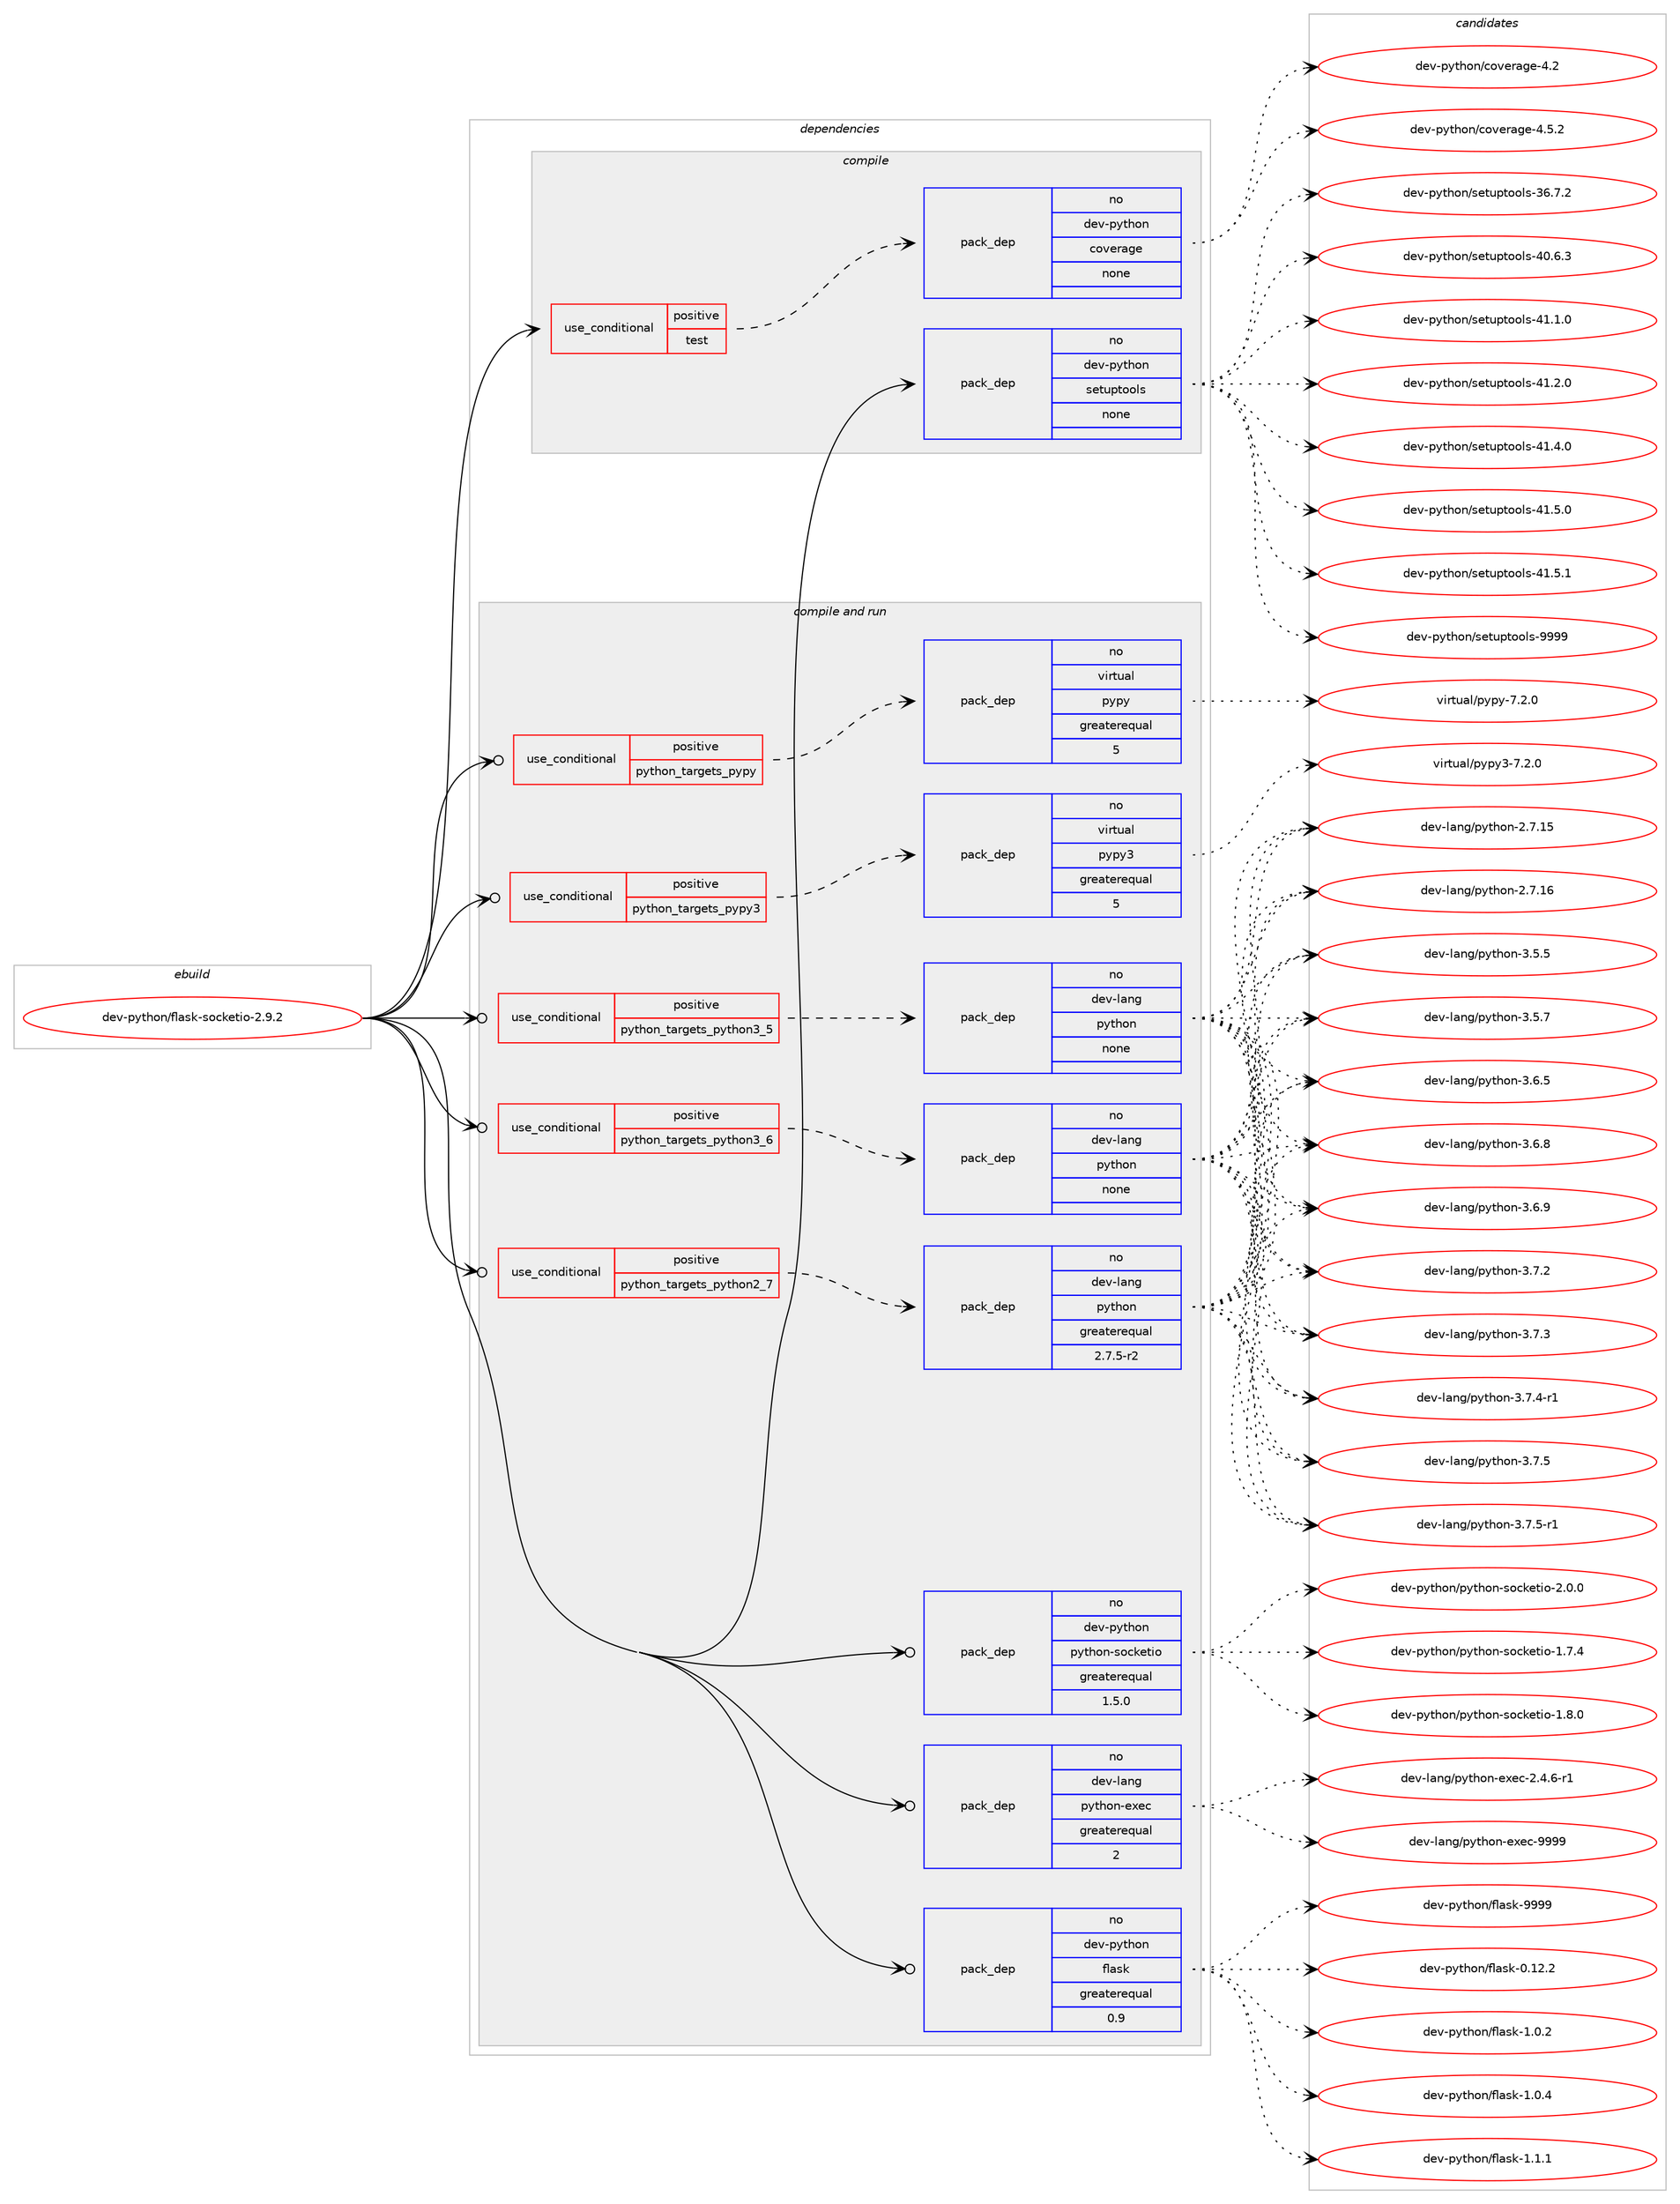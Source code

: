 digraph prolog {

# *************
# Graph options
# *************

newrank=true;
concentrate=true;
compound=true;
graph [rankdir=LR,fontname=Helvetica,fontsize=10,ranksep=1.5];#, ranksep=2.5, nodesep=0.2];
edge  [arrowhead=vee];
node  [fontname=Helvetica,fontsize=10];

# **********
# The ebuild
# **********

subgraph cluster_leftcol {
color=gray;
rank=same;
label=<<i>ebuild</i>>;
id [label="dev-python/flask-socketio-2.9.2", color=red, width=4, href="../dev-python/flask-socketio-2.9.2.svg"];
}

# ****************
# The dependencies
# ****************

subgraph cluster_midcol {
color=gray;
label=<<i>dependencies</i>>;
subgraph cluster_compile {
fillcolor="#eeeeee";
style=filled;
label=<<i>compile</i>>;
subgraph cond139620 {
dependency605433 [label=<<TABLE BORDER="0" CELLBORDER="1" CELLSPACING="0" CELLPADDING="4"><TR><TD ROWSPAN="3" CELLPADDING="10">use_conditional</TD></TR><TR><TD>positive</TD></TR><TR><TD>test</TD></TR></TABLE>>, shape=none, color=red];
subgraph pack454016 {
dependency605434 [label=<<TABLE BORDER="0" CELLBORDER="1" CELLSPACING="0" CELLPADDING="4" WIDTH="220"><TR><TD ROWSPAN="6" CELLPADDING="30">pack_dep</TD></TR><TR><TD WIDTH="110">no</TD></TR><TR><TD>dev-python</TD></TR><TR><TD>coverage</TD></TR><TR><TD>none</TD></TR><TR><TD></TD></TR></TABLE>>, shape=none, color=blue];
}
dependency605433:e -> dependency605434:w [weight=20,style="dashed",arrowhead="vee"];
}
id:e -> dependency605433:w [weight=20,style="solid",arrowhead="vee"];
subgraph pack454017 {
dependency605435 [label=<<TABLE BORDER="0" CELLBORDER="1" CELLSPACING="0" CELLPADDING="4" WIDTH="220"><TR><TD ROWSPAN="6" CELLPADDING="30">pack_dep</TD></TR><TR><TD WIDTH="110">no</TD></TR><TR><TD>dev-python</TD></TR><TR><TD>setuptools</TD></TR><TR><TD>none</TD></TR><TR><TD></TD></TR></TABLE>>, shape=none, color=blue];
}
id:e -> dependency605435:w [weight=20,style="solid",arrowhead="vee"];
}
subgraph cluster_compileandrun {
fillcolor="#eeeeee";
style=filled;
label=<<i>compile and run</i>>;
subgraph cond139621 {
dependency605436 [label=<<TABLE BORDER="0" CELLBORDER="1" CELLSPACING="0" CELLPADDING="4"><TR><TD ROWSPAN="3" CELLPADDING="10">use_conditional</TD></TR><TR><TD>positive</TD></TR><TR><TD>python_targets_pypy</TD></TR></TABLE>>, shape=none, color=red];
subgraph pack454018 {
dependency605437 [label=<<TABLE BORDER="0" CELLBORDER="1" CELLSPACING="0" CELLPADDING="4" WIDTH="220"><TR><TD ROWSPAN="6" CELLPADDING="30">pack_dep</TD></TR><TR><TD WIDTH="110">no</TD></TR><TR><TD>virtual</TD></TR><TR><TD>pypy</TD></TR><TR><TD>greaterequal</TD></TR><TR><TD>5</TD></TR></TABLE>>, shape=none, color=blue];
}
dependency605436:e -> dependency605437:w [weight=20,style="dashed",arrowhead="vee"];
}
id:e -> dependency605436:w [weight=20,style="solid",arrowhead="odotvee"];
subgraph cond139622 {
dependency605438 [label=<<TABLE BORDER="0" CELLBORDER="1" CELLSPACING="0" CELLPADDING="4"><TR><TD ROWSPAN="3" CELLPADDING="10">use_conditional</TD></TR><TR><TD>positive</TD></TR><TR><TD>python_targets_pypy3</TD></TR></TABLE>>, shape=none, color=red];
subgraph pack454019 {
dependency605439 [label=<<TABLE BORDER="0" CELLBORDER="1" CELLSPACING="0" CELLPADDING="4" WIDTH="220"><TR><TD ROWSPAN="6" CELLPADDING="30">pack_dep</TD></TR><TR><TD WIDTH="110">no</TD></TR><TR><TD>virtual</TD></TR><TR><TD>pypy3</TD></TR><TR><TD>greaterequal</TD></TR><TR><TD>5</TD></TR></TABLE>>, shape=none, color=blue];
}
dependency605438:e -> dependency605439:w [weight=20,style="dashed",arrowhead="vee"];
}
id:e -> dependency605438:w [weight=20,style="solid",arrowhead="odotvee"];
subgraph cond139623 {
dependency605440 [label=<<TABLE BORDER="0" CELLBORDER="1" CELLSPACING="0" CELLPADDING="4"><TR><TD ROWSPAN="3" CELLPADDING="10">use_conditional</TD></TR><TR><TD>positive</TD></TR><TR><TD>python_targets_python2_7</TD></TR></TABLE>>, shape=none, color=red];
subgraph pack454020 {
dependency605441 [label=<<TABLE BORDER="0" CELLBORDER="1" CELLSPACING="0" CELLPADDING="4" WIDTH="220"><TR><TD ROWSPAN="6" CELLPADDING="30">pack_dep</TD></TR><TR><TD WIDTH="110">no</TD></TR><TR><TD>dev-lang</TD></TR><TR><TD>python</TD></TR><TR><TD>greaterequal</TD></TR><TR><TD>2.7.5-r2</TD></TR></TABLE>>, shape=none, color=blue];
}
dependency605440:e -> dependency605441:w [weight=20,style="dashed",arrowhead="vee"];
}
id:e -> dependency605440:w [weight=20,style="solid",arrowhead="odotvee"];
subgraph cond139624 {
dependency605442 [label=<<TABLE BORDER="0" CELLBORDER="1" CELLSPACING="0" CELLPADDING="4"><TR><TD ROWSPAN="3" CELLPADDING="10">use_conditional</TD></TR><TR><TD>positive</TD></TR><TR><TD>python_targets_python3_5</TD></TR></TABLE>>, shape=none, color=red];
subgraph pack454021 {
dependency605443 [label=<<TABLE BORDER="0" CELLBORDER="1" CELLSPACING="0" CELLPADDING="4" WIDTH="220"><TR><TD ROWSPAN="6" CELLPADDING="30">pack_dep</TD></TR><TR><TD WIDTH="110">no</TD></TR><TR><TD>dev-lang</TD></TR><TR><TD>python</TD></TR><TR><TD>none</TD></TR><TR><TD></TD></TR></TABLE>>, shape=none, color=blue];
}
dependency605442:e -> dependency605443:w [weight=20,style="dashed",arrowhead="vee"];
}
id:e -> dependency605442:w [weight=20,style="solid",arrowhead="odotvee"];
subgraph cond139625 {
dependency605444 [label=<<TABLE BORDER="0" CELLBORDER="1" CELLSPACING="0" CELLPADDING="4"><TR><TD ROWSPAN="3" CELLPADDING="10">use_conditional</TD></TR><TR><TD>positive</TD></TR><TR><TD>python_targets_python3_6</TD></TR></TABLE>>, shape=none, color=red];
subgraph pack454022 {
dependency605445 [label=<<TABLE BORDER="0" CELLBORDER="1" CELLSPACING="0" CELLPADDING="4" WIDTH="220"><TR><TD ROWSPAN="6" CELLPADDING="30">pack_dep</TD></TR><TR><TD WIDTH="110">no</TD></TR><TR><TD>dev-lang</TD></TR><TR><TD>python</TD></TR><TR><TD>none</TD></TR><TR><TD></TD></TR></TABLE>>, shape=none, color=blue];
}
dependency605444:e -> dependency605445:w [weight=20,style="dashed",arrowhead="vee"];
}
id:e -> dependency605444:w [weight=20,style="solid",arrowhead="odotvee"];
subgraph pack454023 {
dependency605446 [label=<<TABLE BORDER="0" CELLBORDER="1" CELLSPACING="0" CELLPADDING="4" WIDTH="220"><TR><TD ROWSPAN="6" CELLPADDING="30">pack_dep</TD></TR><TR><TD WIDTH="110">no</TD></TR><TR><TD>dev-lang</TD></TR><TR><TD>python-exec</TD></TR><TR><TD>greaterequal</TD></TR><TR><TD>2</TD></TR></TABLE>>, shape=none, color=blue];
}
id:e -> dependency605446:w [weight=20,style="solid",arrowhead="odotvee"];
subgraph pack454024 {
dependency605447 [label=<<TABLE BORDER="0" CELLBORDER="1" CELLSPACING="0" CELLPADDING="4" WIDTH="220"><TR><TD ROWSPAN="6" CELLPADDING="30">pack_dep</TD></TR><TR><TD WIDTH="110">no</TD></TR><TR><TD>dev-python</TD></TR><TR><TD>flask</TD></TR><TR><TD>greaterequal</TD></TR><TR><TD>0.9</TD></TR></TABLE>>, shape=none, color=blue];
}
id:e -> dependency605447:w [weight=20,style="solid",arrowhead="odotvee"];
subgraph pack454025 {
dependency605448 [label=<<TABLE BORDER="0" CELLBORDER="1" CELLSPACING="0" CELLPADDING="4" WIDTH="220"><TR><TD ROWSPAN="6" CELLPADDING="30">pack_dep</TD></TR><TR><TD WIDTH="110">no</TD></TR><TR><TD>dev-python</TD></TR><TR><TD>python-socketio</TD></TR><TR><TD>greaterequal</TD></TR><TR><TD>1.5.0</TD></TR></TABLE>>, shape=none, color=blue];
}
id:e -> dependency605448:w [weight=20,style="solid",arrowhead="odotvee"];
}
subgraph cluster_run {
fillcolor="#eeeeee";
style=filled;
label=<<i>run</i>>;
}
}

# **************
# The candidates
# **************

subgraph cluster_choices {
rank=same;
color=gray;
label=<<i>candidates</i>>;

subgraph choice454016 {
color=black;
nodesep=1;
choice1001011184511212111610411111047991111181011149710310145524650 [label="dev-python/coverage-4.2", color=red, width=4,href="../dev-python/coverage-4.2.svg"];
choice10010111845112121116104111110479911111810111497103101455246534650 [label="dev-python/coverage-4.5.2", color=red, width=4,href="../dev-python/coverage-4.5.2.svg"];
dependency605434:e -> choice1001011184511212111610411111047991111181011149710310145524650:w [style=dotted,weight="100"];
dependency605434:e -> choice10010111845112121116104111110479911111810111497103101455246534650:w [style=dotted,weight="100"];
}
subgraph choice454017 {
color=black;
nodesep=1;
choice100101118451121211161041111104711510111611711211611111110811545515446554650 [label="dev-python/setuptools-36.7.2", color=red, width=4,href="../dev-python/setuptools-36.7.2.svg"];
choice100101118451121211161041111104711510111611711211611111110811545524846544651 [label="dev-python/setuptools-40.6.3", color=red, width=4,href="../dev-python/setuptools-40.6.3.svg"];
choice100101118451121211161041111104711510111611711211611111110811545524946494648 [label="dev-python/setuptools-41.1.0", color=red, width=4,href="../dev-python/setuptools-41.1.0.svg"];
choice100101118451121211161041111104711510111611711211611111110811545524946504648 [label="dev-python/setuptools-41.2.0", color=red, width=4,href="../dev-python/setuptools-41.2.0.svg"];
choice100101118451121211161041111104711510111611711211611111110811545524946524648 [label="dev-python/setuptools-41.4.0", color=red, width=4,href="../dev-python/setuptools-41.4.0.svg"];
choice100101118451121211161041111104711510111611711211611111110811545524946534648 [label="dev-python/setuptools-41.5.0", color=red, width=4,href="../dev-python/setuptools-41.5.0.svg"];
choice100101118451121211161041111104711510111611711211611111110811545524946534649 [label="dev-python/setuptools-41.5.1", color=red, width=4,href="../dev-python/setuptools-41.5.1.svg"];
choice10010111845112121116104111110471151011161171121161111111081154557575757 [label="dev-python/setuptools-9999", color=red, width=4,href="../dev-python/setuptools-9999.svg"];
dependency605435:e -> choice100101118451121211161041111104711510111611711211611111110811545515446554650:w [style=dotted,weight="100"];
dependency605435:e -> choice100101118451121211161041111104711510111611711211611111110811545524846544651:w [style=dotted,weight="100"];
dependency605435:e -> choice100101118451121211161041111104711510111611711211611111110811545524946494648:w [style=dotted,weight="100"];
dependency605435:e -> choice100101118451121211161041111104711510111611711211611111110811545524946504648:w [style=dotted,weight="100"];
dependency605435:e -> choice100101118451121211161041111104711510111611711211611111110811545524946524648:w [style=dotted,weight="100"];
dependency605435:e -> choice100101118451121211161041111104711510111611711211611111110811545524946534648:w [style=dotted,weight="100"];
dependency605435:e -> choice100101118451121211161041111104711510111611711211611111110811545524946534649:w [style=dotted,weight="100"];
dependency605435:e -> choice10010111845112121116104111110471151011161171121161111111081154557575757:w [style=dotted,weight="100"];
}
subgraph choice454018 {
color=black;
nodesep=1;
choice1181051141161179710847112121112121455546504648 [label="virtual/pypy-7.2.0", color=red, width=4,href="../virtual/pypy-7.2.0.svg"];
dependency605437:e -> choice1181051141161179710847112121112121455546504648:w [style=dotted,weight="100"];
}
subgraph choice454019 {
color=black;
nodesep=1;
choice118105114116117971084711212111212151455546504648 [label="virtual/pypy3-7.2.0", color=red, width=4,href="../virtual/pypy3-7.2.0.svg"];
dependency605439:e -> choice118105114116117971084711212111212151455546504648:w [style=dotted,weight="100"];
}
subgraph choice454020 {
color=black;
nodesep=1;
choice10010111845108971101034711212111610411111045504655464953 [label="dev-lang/python-2.7.15", color=red, width=4,href="../dev-lang/python-2.7.15.svg"];
choice10010111845108971101034711212111610411111045504655464954 [label="dev-lang/python-2.7.16", color=red, width=4,href="../dev-lang/python-2.7.16.svg"];
choice100101118451089711010347112121116104111110455146534653 [label="dev-lang/python-3.5.5", color=red, width=4,href="../dev-lang/python-3.5.5.svg"];
choice100101118451089711010347112121116104111110455146534655 [label="dev-lang/python-3.5.7", color=red, width=4,href="../dev-lang/python-3.5.7.svg"];
choice100101118451089711010347112121116104111110455146544653 [label="dev-lang/python-3.6.5", color=red, width=4,href="../dev-lang/python-3.6.5.svg"];
choice100101118451089711010347112121116104111110455146544656 [label="dev-lang/python-3.6.8", color=red, width=4,href="../dev-lang/python-3.6.8.svg"];
choice100101118451089711010347112121116104111110455146544657 [label="dev-lang/python-3.6.9", color=red, width=4,href="../dev-lang/python-3.6.9.svg"];
choice100101118451089711010347112121116104111110455146554650 [label="dev-lang/python-3.7.2", color=red, width=4,href="../dev-lang/python-3.7.2.svg"];
choice100101118451089711010347112121116104111110455146554651 [label="dev-lang/python-3.7.3", color=red, width=4,href="../dev-lang/python-3.7.3.svg"];
choice1001011184510897110103471121211161041111104551465546524511449 [label="dev-lang/python-3.7.4-r1", color=red, width=4,href="../dev-lang/python-3.7.4-r1.svg"];
choice100101118451089711010347112121116104111110455146554653 [label="dev-lang/python-3.7.5", color=red, width=4,href="../dev-lang/python-3.7.5.svg"];
choice1001011184510897110103471121211161041111104551465546534511449 [label="dev-lang/python-3.7.5-r1", color=red, width=4,href="../dev-lang/python-3.7.5-r1.svg"];
dependency605441:e -> choice10010111845108971101034711212111610411111045504655464953:w [style=dotted,weight="100"];
dependency605441:e -> choice10010111845108971101034711212111610411111045504655464954:w [style=dotted,weight="100"];
dependency605441:e -> choice100101118451089711010347112121116104111110455146534653:w [style=dotted,weight="100"];
dependency605441:e -> choice100101118451089711010347112121116104111110455146534655:w [style=dotted,weight="100"];
dependency605441:e -> choice100101118451089711010347112121116104111110455146544653:w [style=dotted,weight="100"];
dependency605441:e -> choice100101118451089711010347112121116104111110455146544656:w [style=dotted,weight="100"];
dependency605441:e -> choice100101118451089711010347112121116104111110455146544657:w [style=dotted,weight="100"];
dependency605441:e -> choice100101118451089711010347112121116104111110455146554650:w [style=dotted,weight="100"];
dependency605441:e -> choice100101118451089711010347112121116104111110455146554651:w [style=dotted,weight="100"];
dependency605441:e -> choice1001011184510897110103471121211161041111104551465546524511449:w [style=dotted,weight="100"];
dependency605441:e -> choice100101118451089711010347112121116104111110455146554653:w [style=dotted,weight="100"];
dependency605441:e -> choice1001011184510897110103471121211161041111104551465546534511449:w [style=dotted,weight="100"];
}
subgraph choice454021 {
color=black;
nodesep=1;
choice10010111845108971101034711212111610411111045504655464953 [label="dev-lang/python-2.7.15", color=red, width=4,href="../dev-lang/python-2.7.15.svg"];
choice10010111845108971101034711212111610411111045504655464954 [label="dev-lang/python-2.7.16", color=red, width=4,href="../dev-lang/python-2.7.16.svg"];
choice100101118451089711010347112121116104111110455146534653 [label="dev-lang/python-3.5.5", color=red, width=4,href="../dev-lang/python-3.5.5.svg"];
choice100101118451089711010347112121116104111110455146534655 [label="dev-lang/python-3.5.7", color=red, width=4,href="../dev-lang/python-3.5.7.svg"];
choice100101118451089711010347112121116104111110455146544653 [label="dev-lang/python-3.6.5", color=red, width=4,href="../dev-lang/python-3.6.5.svg"];
choice100101118451089711010347112121116104111110455146544656 [label="dev-lang/python-3.6.8", color=red, width=4,href="../dev-lang/python-3.6.8.svg"];
choice100101118451089711010347112121116104111110455146544657 [label="dev-lang/python-3.6.9", color=red, width=4,href="../dev-lang/python-3.6.9.svg"];
choice100101118451089711010347112121116104111110455146554650 [label="dev-lang/python-3.7.2", color=red, width=4,href="../dev-lang/python-3.7.2.svg"];
choice100101118451089711010347112121116104111110455146554651 [label="dev-lang/python-3.7.3", color=red, width=4,href="../dev-lang/python-3.7.3.svg"];
choice1001011184510897110103471121211161041111104551465546524511449 [label="dev-lang/python-3.7.4-r1", color=red, width=4,href="../dev-lang/python-3.7.4-r1.svg"];
choice100101118451089711010347112121116104111110455146554653 [label="dev-lang/python-3.7.5", color=red, width=4,href="../dev-lang/python-3.7.5.svg"];
choice1001011184510897110103471121211161041111104551465546534511449 [label="dev-lang/python-3.7.5-r1", color=red, width=4,href="../dev-lang/python-3.7.5-r1.svg"];
dependency605443:e -> choice10010111845108971101034711212111610411111045504655464953:w [style=dotted,weight="100"];
dependency605443:e -> choice10010111845108971101034711212111610411111045504655464954:w [style=dotted,weight="100"];
dependency605443:e -> choice100101118451089711010347112121116104111110455146534653:w [style=dotted,weight="100"];
dependency605443:e -> choice100101118451089711010347112121116104111110455146534655:w [style=dotted,weight="100"];
dependency605443:e -> choice100101118451089711010347112121116104111110455146544653:w [style=dotted,weight="100"];
dependency605443:e -> choice100101118451089711010347112121116104111110455146544656:w [style=dotted,weight="100"];
dependency605443:e -> choice100101118451089711010347112121116104111110455146544657:w [style=dotted,weight="100"];
dependency605443:e -> choice100101118451089711010347112121116104111110455146554650:w [style=dotted,weight="100"];
dependency605443:e -> choice100101118451089711010347112121116104111110455146554651:w [style=dotted,weight="100"];
dependency605443:e -> choice1001011184510897110103471121211161041111104551465546524511449:w [style=dotted,weight="100"];
dependency605443:e -> choice100101118451089711010347112121116104111110455146554653:w [style=dotted,weight="100"];
dependency605443:e -> choice1001011184510897110103471121211161041111104551465546534511449:w [style=dotted,weight="100"];
}
subgraph choice454022 {
color=black;
nodesep=1;
choice10010111845108971101034711212111610411111045504655464953 [label="dev-lang/python-2.7.15", color=red, width=4,href="../dev-lang/python-2.7.15.svg"];
choice10010111845108971101034711212111610411111045504655464954 [label="dev-lang/python-2.7.16", color=red, width=4,href="../dev-lang/python-2.7.16.svg"];
choice100101118451089711010347112121116104111110455146534653 [label="dev-lang/python-3.5.5", color=red, width=4,href="../dev-lang/python-3.5.5.svg"];
choice100101118451089711010347112121116104111110455146534655 [label="dev-lang/python-3.5.7", color=red, width=4,href="../dev-lang/python-3.5.7.svg"];
choice100101118451089711010347112121116104111110455146544653 [label="dev-lang/python-3.6.5", color=red, width=4,href="../dev-lang/python-3.6.5.svg"];
choice100101118451089711010347112121116104111110455146544656 [label="dev-lang/python-3.6.8", color=red, width=4,href="../dev-lang/python-3.6.8.svg"];
choice100101118451089711010347112121116104111110455146544657 [label="dev-lang/python-3.6.9", color=red, width=4,href="../dev-lang/python-3.6.9.svg"];
choice100101118451089711010347112121116104111110455146554650 [label="dev-lang/python-3.7.2", color=red, width=4,href="../dev-lang/python-3.7.2.svg"];
choice100101118451089711010347112121116104111110455146554651 [label="dev-lang/python-3.7.3", color=red, width=4,href="../dev-lang/python-3.7.3.svg"];
choice1001011184510897110103471121211161041111104551465546524511449 [label="dev-lang/python-3.7.4-r1", color=red, width=4,href="../dev-lang/python-3.7.4-r1.svg"];
choice100101118451089711010347112121116104111110455146554653 [label="dev-lang/python-3.7.5", color=red, width=4,href="../dev-lang/python-3.7.5.svg"];
choice1001011184510897110103471121211161041111104551465546534511449 [label="dev-lang/python-3.7.5-r1", color=red, width=4,href="../dev-lang/python-3.7.5-r1.svg"];
dependency605445:e -> choice10010111845108971101034711212111610411111045504655464953:w [style=dotted,weight="100"];
dependency605445:e -> choice10010111845108971101034711212111610411111045504655464954:w [style=dotted,weight="100"];
dependency605445:e -> choice100101118451089711010347112121116104111110455146534653:w [style=dotted,weight="100"];
dependency605445:e -> choice100101118451089711010347112121116104111110455146534655:w [style=dotted,weight="100"];
dependency605445:e -> choice100101118451089711010347112121116104111110455146544653:w [style=dotted,weight="100"];
dependency605445:e -> choice100101118451089711010347112121116104111110455146544656:w [style=dotted,weight="100"];
dependency605445:e -> choice100101118451089711010347112121116104111110455146544657:w [style=dotted,weight="100"];
dependency605445:e -> choice100101118451089711010347112121116104111110455146554650:w [style=dotted,weight="100"];
dependency605445:e -> choice100101118451089711010347112121116104111110455146554651:w [style=dotted,weight="100"];
dependency605445:e -> choice1001011184510897110103471121211161041111104551465546524511449:w [style=dotted,weight="100"];
dependency605445:e -> choice100101118451089711010347112121116104111110455146554653:w [style=dotted,weight="100"];
dependency605445:e -> choice1001011184510897110103471121211161041111104551465546534511449:w [style=dotted,weight="100"];
}
subgraph choice454023 {
color=black;
nodesep=1;
choice10010111845108971101034711212111610411111045101120101994550465246544511449 [label="dev-lang/python-exec-2.4.6-r1", color=red, width=4,href="../dev-lang/python-exec-2.4.6-r1.svg"];
choice10010111845108971101034711212111610411111045101120101994557575757 [label="dev-lang/python-exec-9999", color=red, width=4,href="../dev-lang/python-exec-9999.svg"];
dependency605446:e -> choice10010111845108971101034711212111610411111045101120101994550465246544511449:w [style=dotted,weight="100"];
dependency605446:e -> choice10010111845108971101034711212111610411111045101120101994557575757:w [style=dotted,weight="100"];
}
subgraph choice454024 {
color=black;
nodesep=1;
choice10010111845112121116104111110471021089711510745484649504650 [label="dev-python/flask-0.12.2", color=red, width=4,href="../dev-python/flask-0.12.2.svg"];
choice100101118451121211161041111104710210897115107454946484650 [label="dev-python/flask-1.0.2", color=red, width=4,href="../dev-python/flask-1.0.2.svg"];
choice100101118451121211161041111104710210897115107454946484652 [label="dev-python/flask-1.0.4", color=red, width=4,href="../dev-python/flask-1.0.4.svg"];
choice100101118451121211161041111104710210897115107454946494649 [label="dev-python/flask-1.1.1", color=red, width=4,href="../dev-python/flask-1.1.1.svg"];
choice1001011184511212111610411111047102108971151074557575757 [label="dev-python/flask-9999", color=red, width=4,href="../dev-python/flask-9999.svg"];
dependency605447:e -> choice10010111845112121116104111110471021089711510745484649504650:w [style=dotted,weight="100"];
dependency605447:e -> choice100101118451121211161041111104710210897115107454946484650:w [style=dotted,weight="100"];
dependency605447:e -> choice100101118451121211161041111104710210897115107454946484652:w [style=dotted,weight="100"];
dependency605447:e -> choice100101118451121211161041111104710210897115107454946494649:w [style=dotted,weight="100"];
dependency605447:e -> choice1001011184511212111610411111047102108971151074557575757:w [style=dotted,weight="100"];
}
subgraph choice454025 {
color=black;
nodesep=1;
choice10010111845112121116104111110471121211161041111104511511199107101116105111454946554652 [label="dev-python/python-socketio-1.7.4", color=red, width=4,href="../dev-python/python-socketio-1.7.4.svg"];
choice10010111845112121116104111110471121211161041111104511511199107101116105111454946564648 [label="dev-python/python-socketio-1.8.0", color=red, width=4,href="../dev-python/python-socketio-1.8.0.svg"];
choice10010111845112121116104111110471121211161041111104511511199107101116105111455046484648 [label="dev-python/python-socketio-2.0.0", color=red, width=4,href="../dev-python/python-socketio-2.0.0.svg"];
dependency605448:e -> choice10010111845112121116104111110471121211161041111104511511199107101116105111454946554652:w [style=dotted,weight="100"];
dependency605448:e -> choice10010111845112121116104111110471121211161041111104511511199107101116105111454946564648:w [style=dotted,weight="100"];
dependency605448:e -> choice10010111845112121116104111110471121211161041111104511511199107101116105111455046484648:w [style=dotted,weight="100"];
}
}

}
